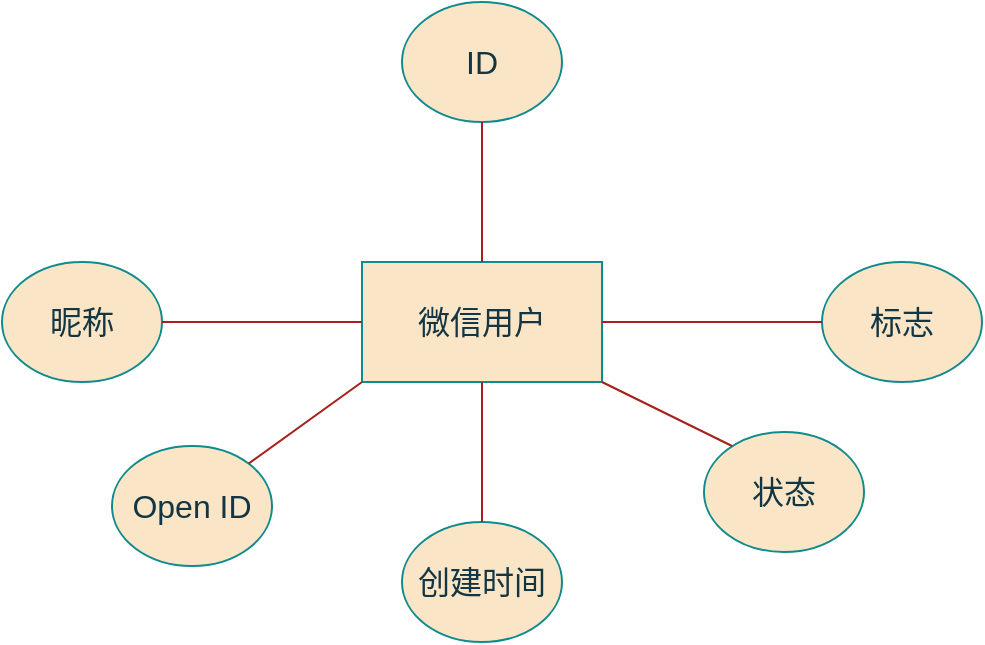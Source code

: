 <mxfile version="21.2.1" type="device">
  <diagram name="第 1 页" id="5pqwXtO0SPzmDA8-JIuP">
    <mxGraphModel dx="1444" dy="784" grid="0" gridSize="10" guides="1" tooltips="1" connect="1" arrows="1" fold="1" page="0" pageScale="1" pageWidth="827" pageHeight="1169" math="0" shadow="0">
      <root>
        <mxCell id="0" />
        <mxCell id="1" parent="0" />
        <mxCell id="U_vMJi1dN6wIy1W_CmEU-1" value="微信用户" style="rounded=0;whiteSpace=wrap;html=1;strokeColor=#0F8B8D;fontSize=16;fontColor=#143642;fillColor=#FAE5C7;labelBackgroundColor=none;" vertex="1" parent="1">
          <mxGeometry x="169" y="28" width="120" height="60" as="geometry" />
        </mxCell>
        <mxCell id="U_vMJi1dN6wIy1W_CmEU-3" value="标志" style="ellipse;whiteSpace=wrap;html=1;strokeColor=#0F8B8D;fontSize=16;fontColor=#143642;fillColor=#FAE5C7;labelBackgroundColor=none;" vertex="1" parent="1">
          <mxGeometry x="399" y="28" width="80" height="60" as="geometry" />
        </mxCell>
        <mxCell id="U_vMJi1dN6wIy1W_CmEU-4" value="创建时间" style="ellipse;whiteSpace=wrap;html=1;strokeColor=#0F8B8D;fontSize=16;fontColor=#143642;fillColor=#FAE5C7;labelBackgroundColor=none;" vertex="1" parent="1">
          <mxGeometry x="189" y="158" width="80" height="60" as="geometry" />
        </mxCell>
        <mxCell id="U_vMJi1dN6wIy1W_CmEU-6" value="昵称" style="ellipse;whiteSpace=wrap;html=1;strokeColor=#0F8B8D;fontSize=16;fontColor=#143642;fillColor=#FAE5C7;labelBackgroundColor=none;" vertex="1" parent="1">
          <mxGeometry x="-11" y="28" width="80" height="60" as="geometry" />
        </mxCell>
        <mxCell id="U_vMJi1dN6wIy1W_CmEU-7" value="Open ID" style="ellipse;whiteSpace=wrap;html=1;strokeColor=#0F8B8D;fontSize=16;fontColor=#143642;fillColor=#FAE5C7;labelBackgroundColor=none;" vertex="1" parent="1">
          <mxGeometry x="44" y="120" width="80" height="60" as="geometry" />
        </mxCell>
        <mxCell id="U_vMJi1dN6wIy1W_CmEU-8" value="ID" style="ellipse;whiteSpace=wrap;html=1;strokeColor=#0F8B8D;fontSize=16;fontColor=#143642;fillColor=#FAE5C7;labelBackgroundColor=none;" vertex="1" parent="1">
          <mxGeometry x="189" y="-102" width="80" height="60" as="geometry" />
        </mxCell>
        <mxCell id="U_vMJi1dN6wIy1W_CmEU-9" value="状态" style="ellipse;whiteSpace=wrap;html=1;strokeColor=#0F8B8D;fontSize=16;fontColor=#143642;fillColor=#FAE5C7;labelBackgroundColor=none;" vertex="1" parent="1">
          <mxGeometry x="340" y="113" width="80" height="60" as="geometry" />
        </mxCell>
        <mxCell id="U_vMJi1dN6wIy1W_CmEU-10" value="" style="endArrow=none;html=1;rounded=0;strokeColor=#A8201A;fontSize=12;fontColor=default;startSize=8;endSize=8;fillColor=#FAE5C7;curved=1;entryX=0.5;entryY=1;entryDx=0;entryDy=0;exitX=0.5;exitY=0;exitDx=0;exitDy=0;labelBackgroundColor=none;" edge="1" parent="1" source="U_vMJi1dN6wIy1W_CmEU-1" target="U_vMJi1dN6wIy1W_CmEU-8">
          <mxGeometry width="50" height="50" relative="1" as="geometry">
            <mxPoint x="99" y="108" as="sourcePoint" />
            <mxPoint x="149" y="58" as="targetPoint" />
          </mxGeometry>
        </mxCell>
        <mxCell id="U_vMJi1dN6wIy1W_CmEU-11" value="" style="endArrow=none;html=1;rounded=0;strokeColor=#A8201A;fontSize=12;fontColor=default;startSize=8;endSize=8;fillColor=#FAE5C7;curved=1;exitX=1;exitY=1;exitDx=0;exitDy=0;labelBackgroundColor=none;" edge="1" parent="1" source="U_vMJi1dN6wIy1W_CmEU-1">
          <mxGeometry width="50" height="50" relative="1" as="geometry">
            <mxPoint x="99" y="108" as="sourcePoint" />
            <mxPoint x="354" y="120" as="targetPoint" />
          </mxGeometry>
        </mxCell>
        <mxCell id="U_vMJi1dN6wIy1W_CmEU-12" value="" style="endArrow=none;html=1;rounded=0;strokeColor=#A8201A;fontSize=12;fontColor=default;startSize=8;endSize=8;fillColor=#FAE5C7;curved=1;entryX=1;entryY=0;entryDx=0;entryDy=0;exitX=0;exitY=1;exitDx=0;exitDy=0;labelBackgroundColor=none;" edge="1" parent="1" source="U_vMJi1dN6wIy1W_CmEU-1" target="U_vMJi1dN6wIy1W_CmEU-7">
          <mxGeometry width="50" height="50" relative="1" as="geometry">
            <mxPoint x="99" y="108" as="sourcePoint" />
            <mxPoint x="149" y="58" as="targetPoint" />
          </mxGeometry>
        </mxCell>
        <mxCell id="U_vMJi1dN6wIy1W_CmEU-13" value="" style="endArrow=none;html=1;rounded=0;strokeColor=#A8201A;fontSize=12;fontColor=default;startSize=8;endSize=8;fillColor=#FAE5C7;curved=1;entryX=0;entryY=0.5;entryDx=0;entryDy=0;exitX=1;exitY=0.5;exitDx=0;exitDy=0;labelBackgroundColor=none;" edge="1" parent="1" source="U_vMJi1dN6wIy1W_CmEU-6" target="U_vMJi1dN6wIy1W_CmEU-1">
          <mxGeometry width="50" height="50" relative="1" as="geometry">
            <mxPoint x="99" y="108" as="sourcePoint" />
            <mxPoint x="149" y="58" as="targetPoint" />
          </mxGeometry>
        </mxCell>
        <mxCell id="U_vMJi1dN6wIy1W_CmEU-14" value="" style="endArrow=none;html=1;rounded=0;strokeColor=#A8201A;fontSize=12;fontColor=default;startSize=8;endSize=8;fillColor=#FAE5C7;curved=1;entryX=0;entryY=0.5;entryDx=0;entryDy=0;exitX=1;exitY=0.5;exitDx=0;exitDy=0;labelBackgroundColor=none;" edge="1" parent="1" source="U_vMJi1dN6wIy1W_CmEU-1" target="U_vMJi1dN6wIy1W_CmEU-3">
          <mxGeometry width="50" height="50" relative="1" as="geometry">
            <mxPoint x="99" y="108" as="sourcePoint" />
            <mxPoint x="149" y="58" as="targetPoint" />
          </mxGeometry>
        </mxCell>
        <mxCell id="U_vMJi1dN6wIy1W_CmEU-16" value="" style="endArrow=none;html=1;rounded=0;strokeColor=#A8201A;fontSize=12;fontColor=default;startSize=8;endSize=8;fillColor=#FAE5C7;curved=1;entryX=0.5;entryY=1;entryDx=0;entryDy=0;exitX=0.5;exitY=0;exitDx=0;exitDy=0;labelBackgroundColor=none;" edge="1" parent="1" source="U_vMJi1dN6wIy1W_CmEU-4" target="U_vMJi1dN6wIy1W_CmEU-1">
          <mxGeometry width="50" height="50" relative="1" as="geometry">
            <mxPoint x="99" y="108" as="sourcePoint" />
            <mxPoint x="149" y="58" as="targetPoint" />
          </mxGeometry>
        </mxCell>
      </root>
    </mxGraphModel>
  </diagram>
</mxfile>
